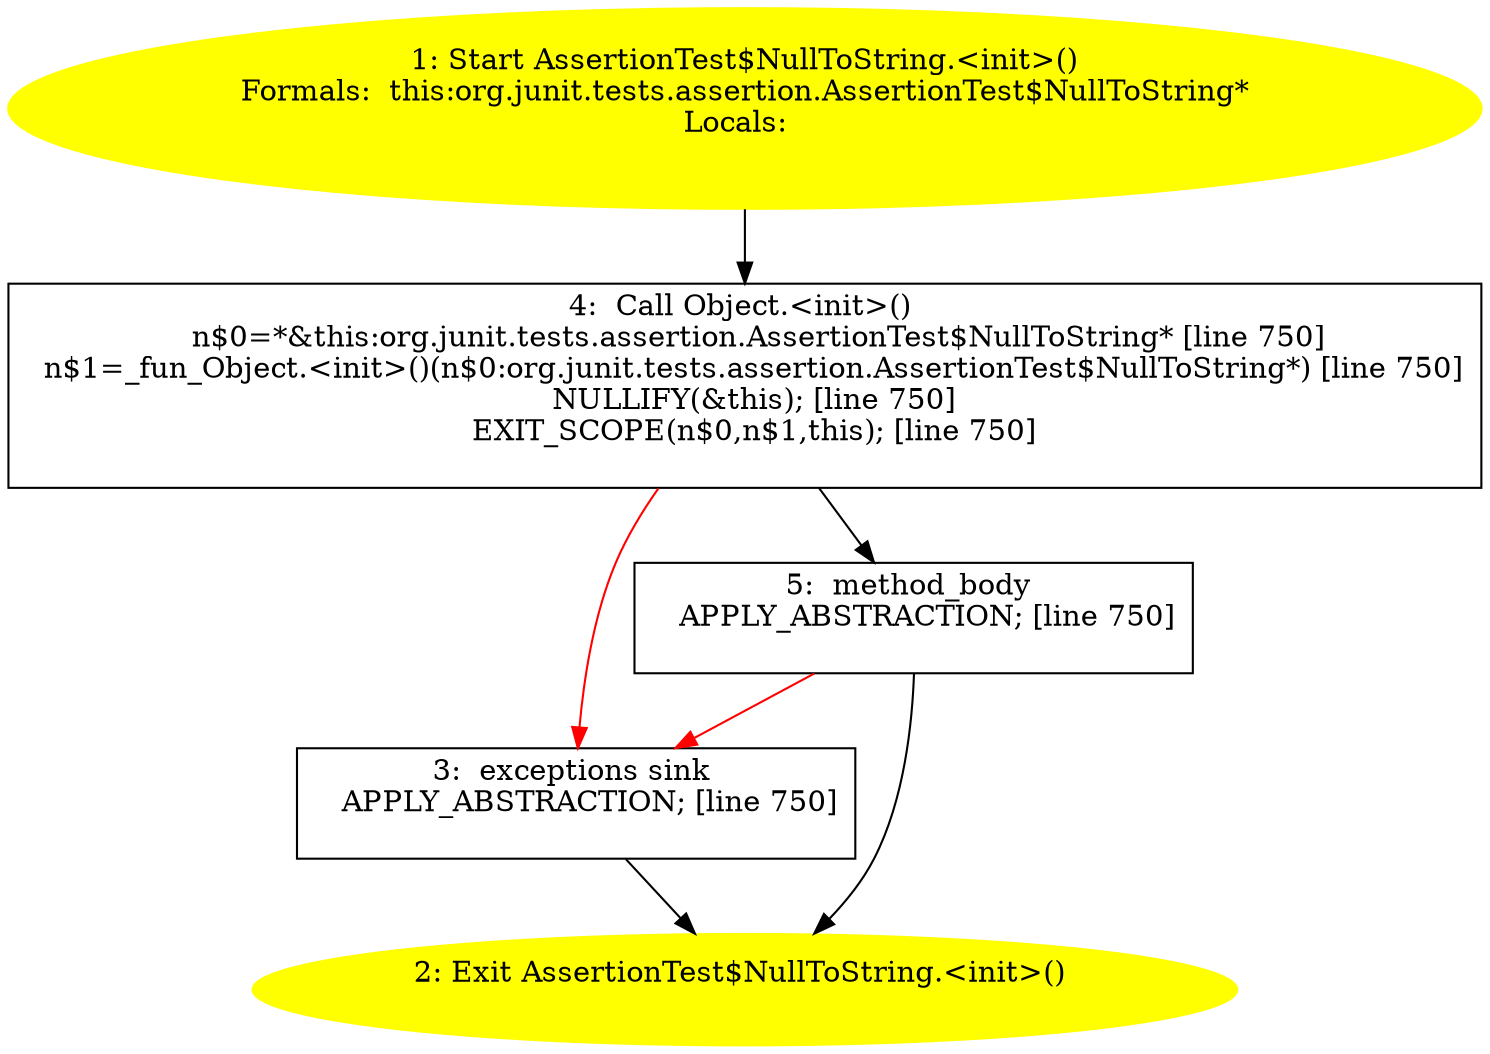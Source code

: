 /* @generated */
digraph cfg {
"org.junit.tests.assertion.AssertionTest$NullToString.<init>().fa92fefdf05991ed5461c3d7dd595833_1" [label="1: Start AssertionTest$NullToString.<init>()\nFormals:  this:org.junit.tests.assertion.AssertionTest$NullToString*\nLocals:  \n  " color=yellow style=filled]
	

	 "org.junit.tests.assertion.AssertionTest$NullToString.<init>().fa92fefdf05991ed5461c3d7dd595833_1" -> "org.junit.tests.assertion.AssertionTest$NullToString.<init>().fa92fefdf05991ed5461c3d7dd595833_4" ;
"org.junit.tests.assertion.AssertionTest$NullToString.<init>().fa92fefdf05991ed5461c3d7dd595833_2" [label="2: Exit AssertionTest$NullToString.<init>() \n  " color=yellow style=filled]
	

"org.junit.tests.assertion.AssertionTest$NullToString.<init>().fa92fefdf05991ed5461c3d7dd595833_3" [label="3:  exceptions sink \n   APPLY_ABSTRACTION; [line 750]\n " shape="box"]
	

	 "org.junit.tests.assertion.AssertionTest$NullToString.<init>().fa92fefdf05991ed5461c3d7dd595833_3" -> "org.junit.tests.assertion.AssertionTest$NullToString.<init>().fa92fefdf05991ed5461c3d7dd595833_2" ;
"org.junit.tests.assertion.AssertionTest$NullToString.<init>().fa92fefdf05991ed5461c3d7dd595833_4" [label="4:  Call Object.<init>() \n   n$0=*&this:org.junit.tests.assertion.AssertionTest$NullToString* [line 750]\n  n$1=_fun_Object.<init>()(n$0:org.junit.tests.assertion.AssertionTest$NullToString*) [line 750]\n  NULLIFY(&this); [line 750]\n  EXIT_SCOPE(n$0,n$1,this); [line 750]\n " shape="box"]
	

	 "org.junit.tests.assertion.AssertionTest$NullToString.<init>().fa92fefdf05991ed5461c3d7dd595833_4" -> "org.junit.tests.assertion.AssertionTest$NullToString.<init>().fa92fefdf05991ed5461c3d7dd595833_5" ;
	 "org.junit.tests.assertion.AssertionTest$NullToString.<init>().fa92fefdf05991ed5461c3d7dd595833_4" -> "org.junit.tests.assertion.AssertionTest$NullToString.<init>().fa92fefdf05991ed5461c3d7dd595833_3" [color="red" ];
"org.junit.tests.assertion.AssertionTest$NullToString.<init>().fa92fefdf05991ed5461c3d7dd595833_5" [label="5:  method_body \n   APPLY_ABSTRACTION; [line 750]\n " shape="box"]
	

	 "org.junit.tests.assertion.AssertionTest$NullToString.<init>().fa92fefdf05991ed5461c3d7dd595833_5" -> "org.junit.tests.assertion.AssertionTest$NullToString.<init>().fa92fefdf05991ed5461c3d7dd595833_2" ;
	 "org.junit.tests.assertion.AssertionTest$NullToString.<init>().fa92fefdf05991ed5461c3d7dd595833_5" -> "org.junit.tests.assertion.AssertionTest$NullToString.<init>().fa92fefdf05991ed5461c3d7dd595833_3" [color="red" ];
}
